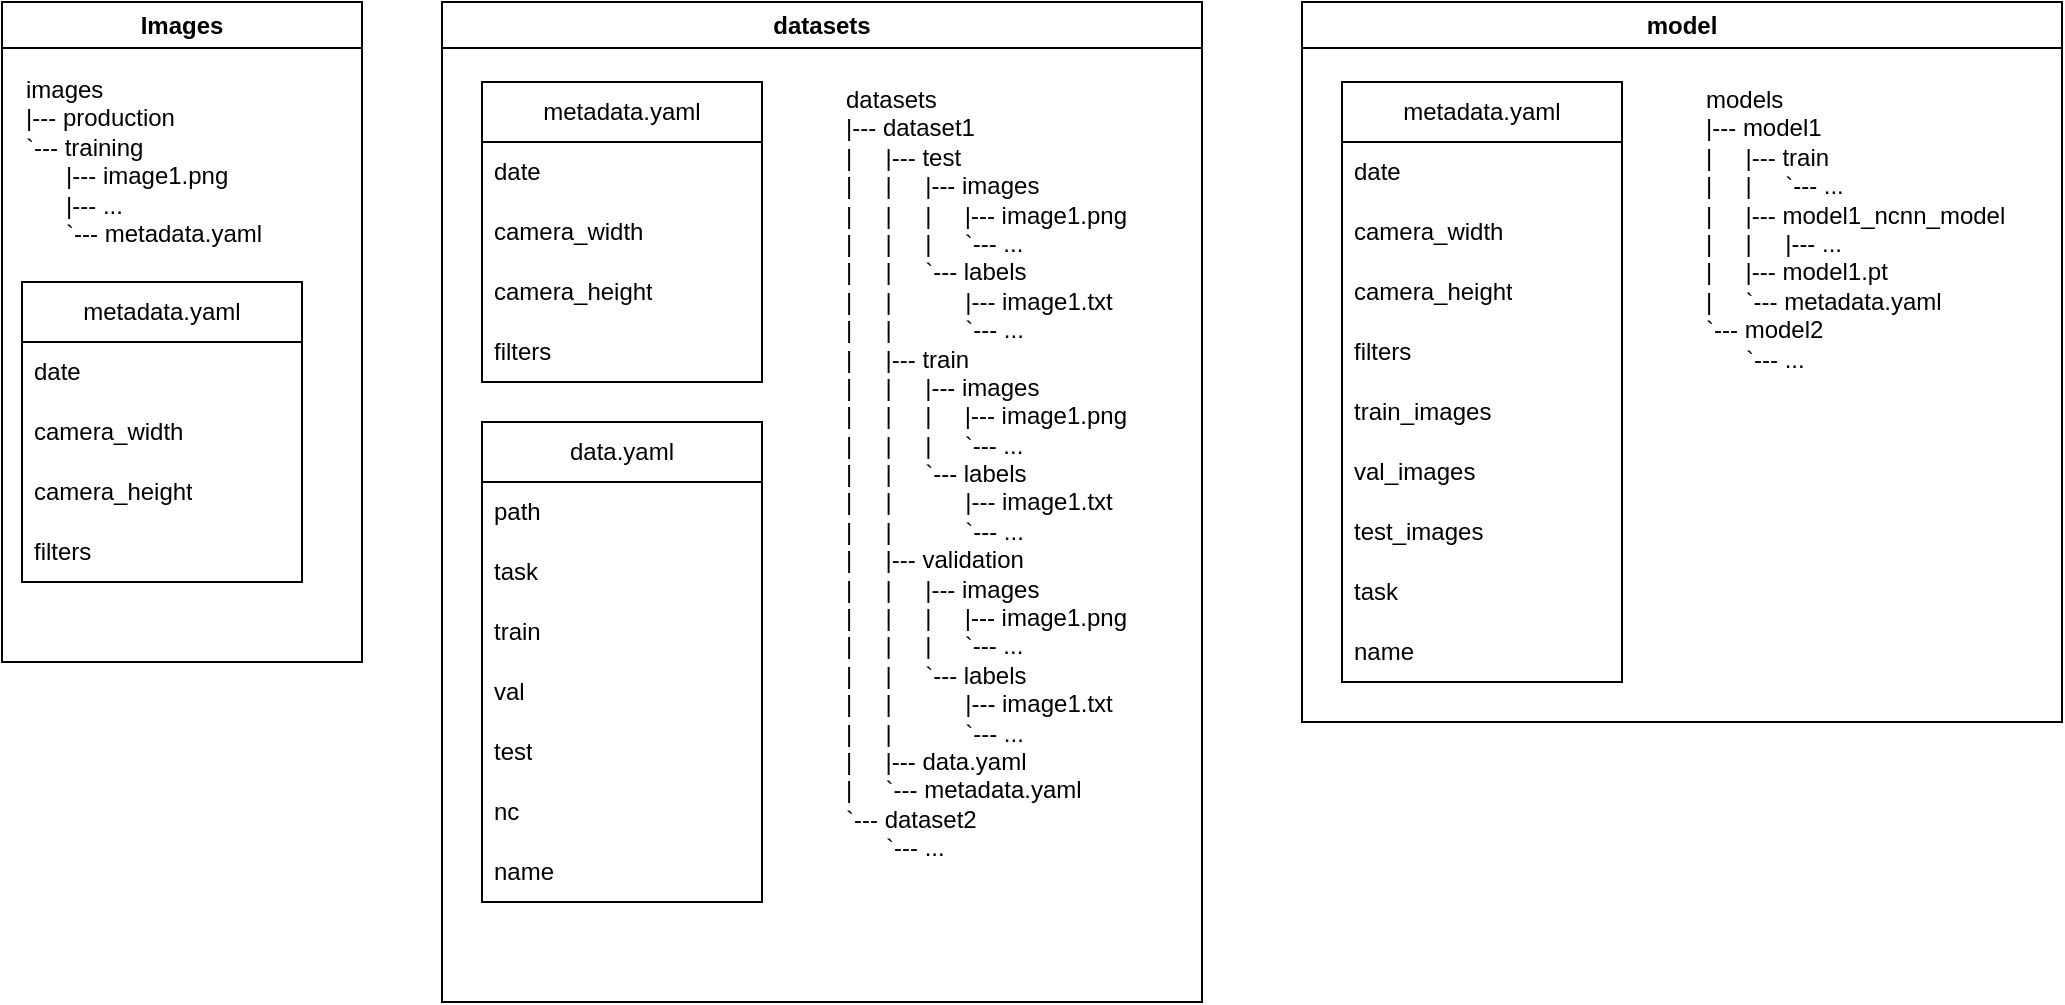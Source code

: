 <mxfile>
    <diagram id="7WC7QFiiGewstjqDqSaQ" name="Página-1">
        <mxGraphModel dx="756" dy="679" grid="1" gridSize="10" guides="1" tooltips="1" connect="1" arrows="1" fold="1" page="1" pageScale="1" pageWidth="1169" pageHeight="827" math="0" shadow="0">
            <root>
                <mxCell id="0"/>
                <mxCell id="1" parent="0"/>
                <mxCell id="6" value="Images" style="swimlane;whiteSpace=wrap;html=1;" vertex="1" parent="1">
                    <mxGeometry x="40" y="40" width="180" height="330" as="geometry">
                        <mxRectangle x="50" y="20" width="50" height="40" as="alternateBounds"/>
                    </mxGeometry>
                </mxCell>
                <mxCell id="9" value="images&lt;div&gt;|--- production&lt;/div&gt;&lt;div&gt;`--- training&lt;/div&gt;&lt;div&gt;&amp;nbsp; &amp;nbsp; &amp;nbsp; |--- image1.png&lt;/div&gt;&lt;div&gt;&amp;nbsp; &amp;nbsp; &amp;nbsp; |--- ...&lt;/div&gt;&lt;div&gt;&amp;nbsp; &amp;nbsp; &amp;nbsp; `--- metadata.yaml&lt;/div&gt;" style="text;html=1;align=left;verticalAlign=top;whiteSpace=wrap;rounded=0;horizontal=1;" vertex="1" parent="6">
                    <mxGeometry x="10" y="30" width="170" height="100" as="geometry"/>
                </mxCell>
                <mxCell id="10" value="metadata.yaml" style="swimlane;fontStyle=0;childLayout=stackLayout;horizontal=1;startSize=30;horizontalStack=0;resizeParent=1;resizeParentMax=0;resizeLast=0;collapsible=1;marginBottom=0;whiteSpace=wrap;html=1;" vertex="1" parent="6">
                    <mxGeometry x="10" y="140" width="140" height="150" as="geometry"/>
                </mxCell>
                <mxCell id="11" value="date" style="text;strokeColor=none;fillColor=none;align=left;verticalAlign=middle;spacingLeft=4;spacingRight=4;overflow=hidden;points=[[0,0.5],[1,0.5]];portConstraint=eastwest;rotatable=0;whiteSpace=wrap;html=1;" vertex="1" parent="10">
                    <mxGeometry y="30" width="140" height="30" as="geometry"/>
                </mxCell>
                <mxCell id="12" value="camera_width" style="text;strokeColor=none;fillColor=none;align=left;verticalAlign=middle;spacingLeft=4;spacingRight=4;overflow=hidden;points=[[0,0.5],[1,0.5]];portConstraint=eastwest;rotatable=0;whiteSpace=wrap;html=1;" vertex="1" parent="10">
                    <mxGeometry y="60" width="140" height="30" as="geometry"/>
                </mxCell>
                <mxCell id="15" value="camera_height" style="text;strokeColor=none;fillColor=none;align=left;verticalAlign=middle;spacingLeft=4;spacingRight=4;overflow=hidden;points=[[0,0.5],[1,0.5]];portConstraint=eastwest;rotatable=0;whiteSpace=wrap;html=1;" vertex="1" parent="10">
                    <mxGeometry y="90" width="140" height="30" as="geometry"/>
                </mxCell>
                <mxCell id="13" value="filters" style="text;strokeColor=none;fillColor=none;align=left;verticalAlign=middle;spacingLeft=4;spacingRight=4;overflow=hidden;points=[[0,0.5],[1,0.5]];portConstraint=eastwest;rotatable=0;whiteSpace=wrap;html=1;" vertex="1" parent="10">
                    <mxGeometry y="120" width="140" height="30" as="geometry"/>
                </mxCell>
                <mxCell id="17" value="datasets" style="swimlane;whiteSpace=wrap;html=1;" vertex="1" parent="1">
                    <mxGeometry x="260" y="40" width="380" height="500" as="geometry">
                        <mxRectangle x="50" y="20" width="50" height="40" as="alternateBounds"/>
                    </mxGeometry>
                </mxCell>
                <mxCell id="18" value="datasets&lt;div&gt;&lt;div&gt;|--- dataset1&lt;/div&gt;&lt;div&gt;|&amp;nbsp; &amp;nbsp; &amp;nbsp;|--- test&lt;/div&gt;&lt;div&gt;|&amp;nbsp; &amp;nbsp; &amp;nbsp;|&amp;nbsp; &amp;nbsp; &amp;nbsp;|--- images&lt;/div&gt;&lt;div&gt;|&amp;nbsp; &amp;nbsp; &amp;nbsp;|&amp;nbsp; &amp;nbsp; &amp;nbsp;|&amp;nbsp; &amp;nbsp; &amp;nbsp;|--- image1.png&lt;/div&gt;&lt;div&gt;&lt;span style=&quot;&quot;&gt;|&amp;nbsp; &amp;nbsp; &amp;nbsp;|&amp;nbsp; &amp;nbsp; &amp;nbsp;|&amp;nbsp; &amp;nbsp; &amp;nbsp;`--- ...&lt;/span&gt;&lt;/div&gt;&lt;div&gt;|&amp;nbsp; &amp;nbsp; &amp;nbsp;|&amp;nbsp; &amp;nbsp; &amp;nbsp;`--- labels&lt;/div&gt;&lt;div&gt;&lt;div style=&quot;scrollbar-color: rgb(75, 75, 75) rgb(27, 29, 30);&quot;&gt;|&amp;nbsp; &amp;nbsp; &amp;nbsp;|&amp;nbsp; &amp;nbsp; &amp;nbsp; &amp;nbsp; &amp;nbsp; &amp;nbsp;|--- image1.txt&lt;/div&gt;&lt;div style=&quot;scrollbar-color: rgb(75, 75, 75) rgb(27, 29, 30);&quot;&gt;&lt;span style=&quot;scrollbar-color: rgb(75, 75, 75) rgb(27, 29, 30);&quot;&gt;|&amp;nbsp; &amp;nbsp; &amp;nbsp;|&amp;nbsp; &amp;nbsp; &amp;nbsp; &amp;nbsp; &amp;nbsp; &amp;nbsp;`--- ...&lt;/span&gt;&lt;/div&gt;&lt;/div&gt;&lt;div&gt;|&amp;nbsp; &amp;nbsp; &amp;nbsp;|--- train&lt;/div&gt;&lt;div&gt;&lt;div style=&quot;scrollbar-color: rgb(75, 75, 75) rgb(27, 29, 30);&quot;&gt;|&amp;nbsp; &amp;nbsp; &amp;nbsp;|&amp;nbsp; &amp;nbsp; &amp;nbsp;|--- images&lt;/div&gt;&lt;div style=&quot;scrollbar-color: rgb(75, 75, 75) rgb(27, 29, 30);&quot;&gt;|&amp;nbsp; &amp;nbsp; &amp;nbsp;|&amp;nbsp; &amp;nbsp; &amp;nbsp;|&amp;nbsp; &amp;nbsp; &amp;nbsp;|--- image1.png&lt;/div&gt;&lt;div style=&quot;scrollbar-color: rgb(75, 75, 75) rgb(27, 29, 30);&quot;&gt;&lt;span style=&quot;scrollbar-color: rgb(75, 75, 75) rgb(27, 29, 30);&quot;&gt;|&amp;nbsp; &amp;nbsp; &amp;nbsp;|&amp;nbsp; &amp;nbsp; &amp;nbsp;|&amp;nbsp; &amp;nbsp; &amp;nbsp;`--- ...&lt;/span&gt;&lt;/div&gt;&lt;div style=&quot;scrollbar-color: rgb(75, 75, 75) rgb(27, 29, 30);&quot;&gt;|&amp;nbsp; &amp;nbsp; &amp;nbsp;|&amp;nbsp; &amp;nbsp; &amp;nbsp;`--- labels&lt;/div&gt;&lt;div style=&quot;scrollbar-color: rgb(75, 75, 75) rgb(27, 29, 30);&quot;&gt;&lt;div style=&quot;scrollbar-color: rgb(75, 75, 75) rgb(27, 29, 30);&quot;&gt;|&amp;nbsp; &amp;nbsp; &amp;nbsp;|&amp;nbsp; &amp;nbsp; &amp;nbsp; &amp;nbsp; &amp;nbsp; &amp;nbsp;|--- image1.txt&lt;/div&gt;&lt;div style=&quot;scrollbar-color: rgb(75, 75, 75) rgb(27, 29, 30);&quot;&gt;&lt;span style=&quot;scrollbar-color: rgb(75, 75, 75) rgb(27, 29, 30);&quot;&gt;|&amp;nbsp; &amp;nbsp; &amp;nbsp;|&amp;nbsp; &amp;nbsp; &amp;nbsp; &amp;nbsp; &amp;nbsp; &amp;nbsp;`--- ...&lt;/span&gt;&lt;/div&gt;&lt;/div&gt;&lt;/div&gt;&lt;div&gt;|&amp;nbsp; &amp;nbsp; &amp;nbsp;|--- validation&lt;/div&gt;&lt;div&gt;&lt;div style=&quot;scrollbar-color: rgb(75, 75, 75) rgb(27, 29, 30);&quot;&gt;|&amp;nbsp; &amp;nbsp; &amp;nbsp;|&amp;nbsp; &amp;nbsp; &amp;nbsp;|--- images&lt;/div&gt;&lt;div style=&quot;scrollbar-color: rgb(75, 75, 75) rgb(27, 29, 30);&quot;&gt;|&amp;nbsp; &amp;nbsp; &amp;nbsp;|&amp;nbsp; &amp;nbsp; &amp;nbsp;|&amp;nbsp; &amp;nbsp; &amp;nbsp;|--- image1.png&lt;/div&gt;&lt;div style=&quot;scrollbar-color: rgb(75, 75, 75) rgb(27, 29, 30);&quot;&gt;&lt;span style=&quot;scrollbar-color: rgb(75, 75, 75) rgb(27, 29, 30);&quot;&gt;|&amp;nbsp; &amp;nbsp; &amp;nbsp;|&amp;nbsp; &amp;nbsp; &amp;nbsp;|&amp;nbsp; &amp;nbsp; &amp;nbsp;`--- ...&lt;/span&gt;&lt;/div&gt;&lt;div style=&quot;scrollbar-color: rgb(75, 75, 75) rgb(27, 29, 30);&quot;&gt;|&amp;nbsp; &amp;nbsp; &amp;nbsp;|&amp;nbsp; &amp;nbsp; &amp;nbsp;`--- labels&lt;/div&gt;&lt;div style=&quot;scrollbar-color: rgb(75, 75, 75) rgb(27, 29, 30);&quot;&gt;&lt;div style=&quot;scrollbar-color: rgb(75, 75, 75) rgb(27, 29, 30);&quot;&gt;|&amp;nbsp; &amp;nbsp; &amp;nbsp;|&amp;nbsp; &amp;nbsp; &amp;nbsp; &amp;nbsp; &amp;nbsp; &amp;nbsp;|--- image1.txt&lt;/div&gt;&lt;div style=&quot;scrollbar-color: rgb(75, 75, 75) rgb(27, 29, 30);&quot;&gt;&lt;span style=&quot;scrollbar-color: rgb(75, 75, 75) rgb(27, 29, 30);&quot;&gt;|&amp;nbsp; &amp;nbsp; &amp;nbsp;|&amp;nbsp; &amp;nbsp; &amp;nbsp; &amp;nbsp; &amp;nbsp; &amp;nbsp;`--- ...&lt;/span&gt;&lt;/div&gt;&lt;/div&gt;&lt;/div&gt;&lt;div&gt;|&amp;nbsp; &amp;nbsp; &amp;nbsp;|--- data.yaml&lt;/div&gt;&lt;div&gt;|&amp;nbsp; &amp;nbsp; &amp;nbsp;`--- metadata.yaml&lt;/div&gt;&lt;div&gt;`--- dataset2&lt;/div&gt;&lt;div&gt;&amp;nbsp; &amp;nbsp; &amp;nbsp; `--- ...&lt;/div&gt;&lt;/div&gt;" style="text;html=1;align=left;verticalAlign=top;whiteSpace=wrap;rounded=0;horizontal=1;fontSize=12;fontColor=light-dark(#000000,#FFFFFF);" vertex="1" parent="17">
                    <mxGeometry x="200" y="35" width="170" height="430" as="geometry"/>
                </mxCell>
                <mxCell id="19" value="metadata.yaml" style="swimlane;fontStyle=0;childLayout=stackLayout;horizontal=1;startSize=30;horizontalStack=0;resizeParent=1;resizeParentMax=0;resizeLast=0;collapsible=1;marginBottom=0;whiteSpace=wrap;html=1;" vertex="1" parent="17">
                    <mxGeometry x="20" y="40" width="140" height="150" as="geometry"/>
                </mxCell>
                <mxCell id="20" value="date" style="text;strokeColor=none;fillColor=none;align=left;verticalAlign=middle;spacingLeft=4;spacingRight=4;overflow=hidden;points=[[0,0.5],[1,0.5]];portConstraint=eastwest;rotatable=0;whiteSpace=wrap;html=1;" vertex="1" parent="19">
                    <mxGeometry y="30" width="140" height="30" as="geometry"/>
                </mxCell>
                <mxCell id="21" value="camera_width" style="text;strokeColor=none;fillColor=none;align=left;verticalAlign=middle;spacingLeft=4;spacingRight=4;overflow=hidden;points=[[0,0.5],[1,0.5]];portConstraint=eastwest;rotatable=0;whiteSpace=wrap;html=1;" vertex="1" parent="19">
                    <mxGeometry y="60" width="140" height="30" as="geometry"/>
                </mxCell>
                <mxCell id="22" value="camera_height" style="text;strokeColor=none;fillColor=none;align=left;verticalAlign=middle;spacingLeft=4;spacingRight=4;overflow=hidden;points=[[0,0.5],[1,0.5]];portConstraint=eastwest;rotatable=0;whiteSpace=wrap;html=1;" vertex="1" parent="19">
                    <mxGeometry y="90" width="140" height="30" as="geometry"/>
                </mxCell>
                <mxCell id="23" value="filters" style="text;strokeColor=none;fillColor=none;align=left;verticalAlign=middle;spacingLeft=4;spacingRight=4;overflow=hidden;points=[[0,0.5],[1,0.5]];portConstraint=eastwest;rotatable=0;whiteSpace=wrap;html=1;" vertex="1" parent="19">
                    <mxGeometry y="120" width="140" height="30" as="geometry"/>
                </mxCell>
                <mxCell id="28" value="data.yaml" style="swimlane;fontStyle=0;childLayout=stackLayout;horizontal=1;startSize=30;horizontalStack=0;resizeParent=1;resizeParentMax=0;resizeLast=0;collapsible=1;marginBottom=0;whiteSpace=wrap;html=1;" vertex="1" parent="17">
                    <mxGeometry x="20" y="210" width="140" height="240" as="geometry"/>
                </mxCell>
                <mxCell id="29" value="path" style="text;strokeColor=none;fillColor=none;align=left;verticalAlign=middle;spacingLeft=4;spacingRight=4;overflow=hidden;points=[[0,0.5],[1,0.5]];portConstraint=eastwest;rotatable=0;whiteSpace=wrap;html=1;" vertex="1" parent="28">
                    <mxGeometry y="30" width="140" height="30" as="geometry"/>
                </mxCell>
                <mxCell id="30" value="task" style="text;strokeColor=none;fillColor=none;align=left;verticalAlign=middle;spacingLeft=4;spacingRight=4;overflow=hidden;points=[[0,0.5],[1,0.5]];portConstraint=eastwest;rotatable=0;whiteSpace=wrap;html=1;" vertex="1" parent="28">
                    <mxGeometry y="60" width="140" height="30" as="geometry"/>
                </mxCell>
                <mxCell id="31" value="train" style="text;strokeColor=none;fillColor=none;align=left;verticalAlign=middle;spacingLeft=4;spacingRight=4;overflow=hidden;points=[[0,0.5],[1,0.5]];portConstraint=eastwest;rotatable=0;whiteSpace=wrap;html=1;" vertex="1" parent="28">
                    <mxGeometry y="90" width="140" height="30" as="geometry"/>
                </mxCell>
                <mxCell id="32" value="val" style="text;strokeColor=none;fillColor=none;align=left;verticalAlign=middle;spacingLeft=4;spacingRight=4;overflow=hidden;points=[[0,0.5],[1,0.5]];portConstraint=eastwest;rotatable=0;whiteSpace=wrap;html=1;" vertex="1" parent="28">
                    <mxGeometry y="120" width="140" height="30" as="geometry"/>
                </mxCell>
                <mxCell id="33" value="test" style="text;strokeColor=none;fillColor=none;align=left;verticalAlign=middle;spacingLeft=4;spacingRight=4;overflow=hidden;points=[[0,0.5],[1,0.5]];portConstraint=eastwest;rotatable=0;whiteSpace=wrap;html=1;" vertex="1" parent="28">
                    <mxGeometry y="150" width="140" height="30" as="geometry"/>
                </mxCell>
                <mxCell id="34" value="nc" style="text;strokeColor=none;fillColor=none;align=left;verticalAlign=middle;spacingLeft=4;spacingRight=4;overflow=hidden;points=[[0,0.5],[1,0.5]];portConstraint=eastwest;rotatable=0;whiteSpace=wrap;html=1;" vertex="1" parent="28">
                    <mxGeometry y="180" width="140" height="30" as="geometry"/>
                </mxCell>
                <mxCell id="35" value="name" style="text;strokeColor=none;fillColor=none;align=left;verticalAlign=middle;spacingLeft=4;spacingRight=4;overflow=hidden;points=[[0,0.5],[1,0.5]];portConstraint=eastwest;rotatable=0;whiteSpace=wrap;html=1;" vertex="1" parent="28">
                    <mxGeometry y="210" width="140" height="30" as="geometry"/>
                </mxCell>
                <mxCell id="37" value="model" style="swimlane;whiteSpace=wrap;html=1;" vertex="1" parent="1">
                    <mxGeometry x="690" y="40" width="380" height="360" as="geometry">
                        <mxRectangle x="50" y="20" width="50" height="40" as="alternateBounds"/>
                    </mxGeometry>
                </mxCell>
                <mxCell id="38" value="models&lt;div&gt;&lt;div&gt;|--- model1&lt;/div&gt;&lt;div&gt;|&amp;nbsp; &amp;nbsp; &amp;nbsp;|--- train&lt;/div&gt;&lt;div&gt;|&amp;nbsp; &amp;nbsp; &amp;nbsp;|&amp;nbsp; &amp;nbsp; &amp;nbsp;`--- ...&lt;/div&gt;&lt;div&gt;|&amp;nbsp; &amp;nbsp; &amp;nbsp;|--- model1_ncnn_model&lt;/div&gt;&lt;div&gt;|&amp;nbsp; &amp;nbsp; &amp;nbsp;|&amp;nbsp; &amp;nbsp; &amp;nbsp;|--- ...&lt;/div&gt;&lt;div&gt;|&amp;nbsp; &amp;nbsp; &amp;nbsp;|--- model1.pt&lt;/div&gt;&lt;div&gt;|&amp;nbsp; &amp;nbsp; &amp;nbsp;`--- metadata.yaml&lt;/div&gt;&lt;div&gt;`--- model2&lt;/div&gt;&lt;div&gt;&amp;nbsp; &amp;nbsp; &amp;nbsp; `--- ...&lt;/div&gt;&lt;/div&gt;" style="text;html=1;align=left;verticalAlign=top;whiteSpace=wrap;rounded=0;horizontal=1;fontSize=12;fontColor=light-dark(#000000,#FFFFFF);" vertex="1" parent="37">
                    <mxGeometry x="200" y="35" width="170" height="175" as="geometry"/>
                </mxCell>
                <mxCell id="39" value="metadata.yaml" style="swimlane;fontStyle=0;childLayout=stackLayout;horizontal=1;startSize=30;horizontalStack=0;resizeParent=1;resizeParentMax=0;resizeLast=0;collapsible=1;marginBottom=0;whiteSpace=wrap;html=1;" vertex="1" parent="37">
                    <mxGeometry x="20" y="40" width="140" height="300" as="geometry"/>
                </mxCell>
                <mxCell id="40" value="date" style="text;strokeColor=none;fillColor=none;align=left;verticalAlign=middle;spacingLeft=4;spacingRight=4;overflow=hidden;points=[[0,0.5],[1,0.5]];portConstraint=eastwest;rotatable=0;whiteSpace=wrap;html=1;" vertex="1" parent="39">
                    <mxGeometry y="30" width="140" height="30" as="geometry"/>
                </mxCell>
                <mxCell id="41" value="camera_width" style="text;strokeColor=none;fillColor=none;align=left;verticalAlign=middle;spacingLeft=4;spacingRight=4;overflow=hidden;points=[[0,0.5],[1,0.5]];portConstraint=eastwest;rotatable=0;whiteSpace=wrap;html=1;" vertex="1" parent="39">
                    <mxGeometry y="60" width="140" height="30" as="geometry"/>
                </mxCell>
                <mxCell id="42" value="camera_height" style="text;strokeColor=none;fillColor=none;align=left;verticalAlign=middle;spacingLeft=4;spacingRight=4;overflow=hidden;points=[[0,0.5],[1,0.5]];portConstraint=eastwest;rotatable=0;whiteSpace=wrap;html=1;" vertex="1" parent="39">
                    <mxGeometry y="90" width="140" height="30" as="geometry"/>
                </mxCell>
                <mxCell id="43" value="filters" style="text;strokeColor=none;fillColor=none;align=left;verticalAlign=middle;spacingLeft=4;spacingRight=4;overflow=hidden;points=[[0,0.5],[1,0.5]];portConstraint=eastwest;rotatable=0;whiteSpace=wrap;html=1;" vertex="1" parent="39">
                    <mxGeometry y="120" width="140" height="30" as="geometry"/>
                </mxCell>
                <mxCell id="52" value="train_images" style="text;strokeColor=none;fillColor=none;align=left;verticalAlign=middle;spacingLeft=4;spacingRight=4;overflow=hidden;points=[[0,0.5],[1,0.5]];portConstraint=eastwest;rotatable=0;whiteSpace=wrap;html=1;" vertex="1" parent="39">
                    <mxGeometry y="150" width="140" height="30" as="geometry"/>
                </mxCell>
                <mxCell id="56" value="val_images" style="text;strokeColor=none;fillColor=none;align=left;verticalAlign=middle;spacingLeft=4;spacingRight=4;overflow=hidden;points=[[0,0.5],[1,0.5]];portConstraint=eastwest;rotatable=0;whiteSpace=wrap;html=1;" vertex="1" parent="39">
                    <mxGeometry y="180" width="140" height="30" as="geometry"/>
                </mxCell>
                <mxCell id="57" value="test_images" style="text;strokeColor=none;fillColor=none;align=left;verticalAlign=middle;spacingLeft=4;spacingRight=4;overflow=hidden;points=[[0,0.5],[1,0.5]];portConstraint=eastwest;rotatable=0;whiteSpace=wrap;html=1;" vertex="1" parent="39">
                    <mxGeometry y="210" width="140" height="30" as="geometry"/>
                </mxCell>
                <mxCell id="58" value="task" style="text;strokeColor=none;fillColor=none;align=left;verticalAlign=middle;spacingLeft=4;spacingRight=4;overflow=hidden;points=[[0,0.5],[1,0.5]];portConstraint=eastwest;rotatable=0;whiteSpace=wrap;html=1;" vertex="1" parent="39">
                    <mxGeometry y="240" width="140" height="30" as="geometry"/>
                </mxCell>
                <mxCell id="53" value="name" style="text;strokeColor=none;fillColor=none;align=left;verticalAlign=middle;spacingLeft=4;spacingRight=4;overflow=hidden;points=[[0,0.5],[1,0.5]];portConstraint=eastwest;rotatable=0;whiteSpace=wrap;html=1;" vertex="1" parent="39">
                    <mxGeometry y="270" width="140" height="30" as="geometry"/>
                </mxCell>
            </root>
        </mxGraphModel>
    </diagram>
</mxfile>